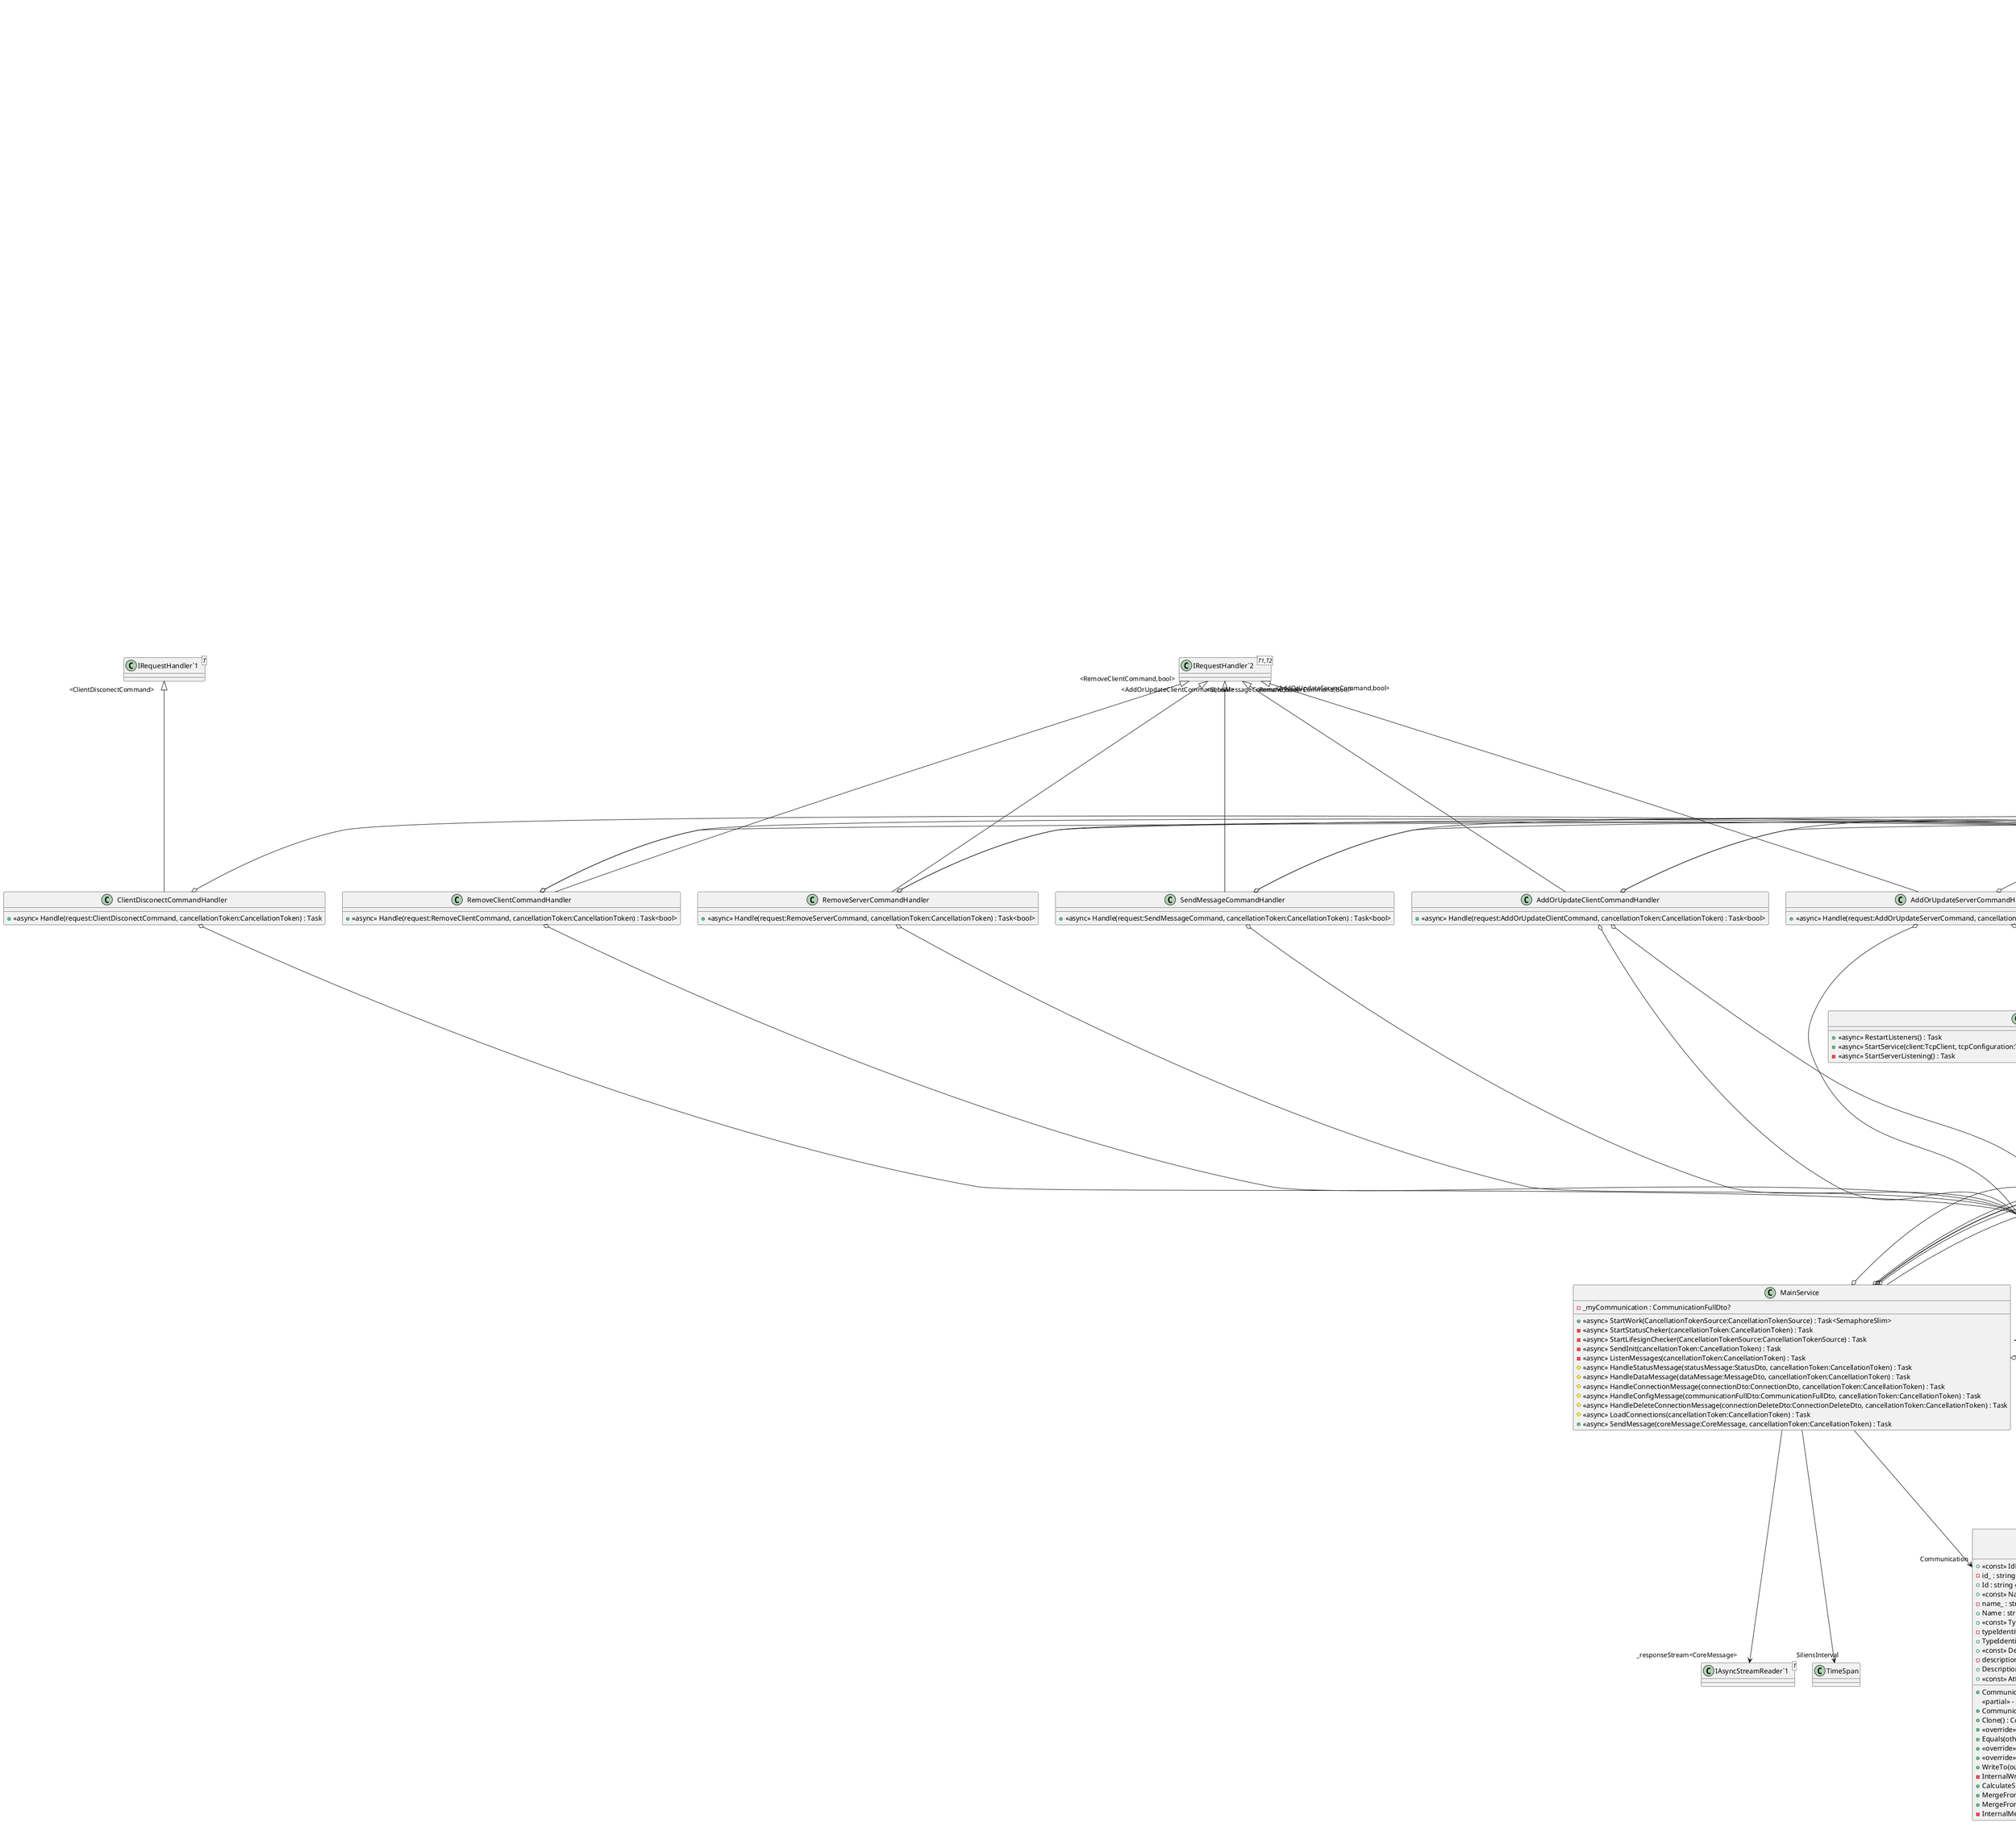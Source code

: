 @startuml
class AdapterConfiguration {
    + TimeToLiveSeconds : double <<get>> <<set>> = 20
}
class BaseConfiguration {
    + CoreBaseUrl : string <<get>> <<set>>
    + AdapterName : string <<get>> <<set>>
    + AdapterDescription : string <<get>> <<set>>
}
BaseConfiguration o-> "AdapterTypeId" Guid
class TcpConfiguration {
    + IsClient : bool = true
    + MessageDeviderRegex : string? = "\n"
    + MessageFixSize : int? = null
    + MessageDevicerByte : byte? = null
}
class ConvertationExtention <<static>> {
    + {static} GetModelFromAttributes(attributes:RepeatedField<AttributeDto>) : T
    + {static} SetValueFromAttributes(model:T, attributes:RepeatedField<AttributeDto>) : int
    + {static} GetAttributesFromModel(model:T, existing:RepeatedField<AttributeDto>, ignoreDefault:bool) : int
    + {static} AddOrUpdateAttribute(attributes:RepeatedField<AttributeDto>, name:string, value:string) : int
}
class DiExtention <<static>> {
    + {static} AddServices(services:IServiceCollection) : IServiceCollection
    + {static} AddSingletons(services:IServiceCollection) : IServiceCollection
    + {static} AddScopeds(services:IServiceCollection) : IServiceCollection
    + {static} AddGrpc(services:IServiceCollection) : IServiceCollection
    + {static} AddLogger(builder:WebApplicationBuilder) : void
}
interface IInitService {
}
IHostedService <|-- IInitService
IInitService --> "GetService" IMainService
interface IMainService {
    StartWork(CancellationTokenSource:CancellationTokenSource) : Task<SemaphoreSlim>
    SendMessage(coreMessage:CoreMessage, cancellationToken:CancellationToken) : Task
}
IMainService --> "Communication" CommunicationFullDto
interface ITcpClientService {
    StartWork(tcpClient:TcpClient, tcpConfiguration:TcpConfiguration, path:string, needRead:bool) : Task
    StartListen() : void
    StopListen() : void
    StopWork() : Task
    SendMessage(message:List<byte>) : Task<bool>
}
interface ITcpManager {
    RestartListeners() : Task
    StartService(client:TcpClient, tcpConfiguration:TcpConfiguration, path:string, needRead:bool) : Task<ITcpClientService>
}
class "ConcurrentDictionary`2"<T1,T2> {
}
ITcpManager --> "GetTcpListeners<Task<TcpClient>,TcpServerModel>" "ConcurrentDictionary`2"
ITcpManager --> "GetTcpServers<string,TcpServerModel>" "ConcurrentDictionary`2"
ITcpManager --> "GetTcpClients<string,TcpClientModel>" "ConcurrentDictionary`2"
class TcpManager {
    + <<async>> RestartListeners() : Task
    + <<async>> StartService(client:TcpClient, tcpConfiguration:TcpConfiguration, path:string, needRead:bool) : Task<ITcpClientService>
    - <<async>> StartServerListening() : Task
}
class "ILogger`1"<T> {
}
class "ConcurrentDictionary`2"<T1,T2> {
}
ITcpManager <|-- TcpManager
TcpManager o-> "_logger" ILogger
TcpManager o-> "_serviceProvider" IServiceProvider
TcpManager o-> "_tcpListeners<Task<TcpClient>,TcpServerModel>" "ConcurrentDictionary`2"
TcpManager o-> "_tcpServers<string,TcpServerModel>" "ConcurrentDictionary`2"
TcpManager o-> "_tcpClients<string,TcpClientModel>" "ConcurrentDictionary`2"
TcpManager o-> "_stopListeningTokenSource" CancellationTokenSource
TcpManager --> "GetTcpListeners<Task<TcpClient>,TcpServerModel>" "ConcurrentDictionary`2"
TcpManager --> "GetTcpServers<string,TcpServerModel>" "ConcurrentDictionary`2"
TcpManager --> "GetTcpClients<string,TcpClientModel>" "ConcurrentDictionary`2"
class InitService {
    # _mainService : IMainService?
    + <<async>> StartAsync(cancellationToken:CancellationToken) : Task
    + StopAsync(cancellationToken:CancellationToken) : Task
    - PingHost(nameOrAddress:string) : bool
}
class "ILogger`1"<T> {
}
IInitService <|-- InitService
InitService o-> "_logger" ILogger
InitService o-> "_serviceProvider" IServiceProvider
InitService o-> "_cancellationTokenSource" CancellationTokenSource
InitService --> "GetService" IMainService
class MainService {
    - _myCommunication : CommunicationFullDto?
    + <<async>> StartWork(CancellationTokenSource:CancellationTokenSource) : Task<SemaphoreSlim>
    - <<async>> StartStatusCheker(cancellationToken:CancellationToken) : Task
    - <<async>> StartLifesignChecker(CancellationTokenSource:CancellationTokenSource) : Task
    - <<async>> SendInit(cancellationToken:CancellationToken) : Task
    - <<async>> ListenMessages(cancellationToken:CancellationToken) : Task
    # <<async>> HandleStatusMessage(statusMessage:StatusDto, cancellationToken:CancellationToken) : Task
    # <<async>> HandleDataMessage(dataMessage:MessageDto, cancellationToken:CancellationToken) : Task
    # <<async>> HandleConnectionMessage(connectionDto:ConnectionDto, cancellationToken:CancellationToken) : Task
    # <<async>> HandleConfigMessage(communicationFullDto:CommunicationFullDto, cancellationToken:CancellationToken) : Task
    # <<async>> HandleDeleteConnectionMessage(connectionDeleteDto:ConnectionDeleteDto, cancellationToken:CancellationToken) : Task
    # <<async>> LoadConnections(cancellationToken:CancellationToken) : Task
    + <<async>> SendMessage(coreMessage:CoreMessage, cancellationToken:CancellationToken) : Task
}
class "ILogger`1"<T> {
}
class "IOptions`1"<T> {
}
class "IAsyncStreamReader`1"<T> {
}
IMainService <|-- MainService
MainService o-> "_logger" ILogger
MainService o-> "_mediator" IMediator
MainService o-> "_coreService" CoreServiceClient
MainService o-> "_baseConfig" BaseConfiguration
MainService o-> "_adapterConfig" AdapterConfiguration
MainService --> "_responseStream<CoreMessage>" "IAsyncStreamReader`1"
MainService o-> "_processSemaphore" SemaphoreSlim
MainService o-> "_lastSendMessage" DateTime
MainService o-> "_lastReceivedMessage" DateTime
MainService --> "Communication" CommunicationFullDto
MainService --> "SiliensInterval" TimeSpan
class TcpClientService {
    - _listening : bool = false
    - _path : string <<get>> <<set>>
    + <<async>> StartWork(tcpClient:TcpClient, tcpConfiguration:TcpConfiguration, path:string, needRead:bool) : Task
    + StartListen() : void
    + StopListen() : void
    + <<async>> StopWork() : Task
    + <<async>> SendMessage(message:List<byte>) : Task<bool>
    - <<async>> ListenMessages() : Task
    - <<async>> ExtractMessagesFromBufer() : Task<List<List<byte>>>
    - <<async>> HandleIncommingMessage(messageData:List<byte>) : Task
    - <<async>> ReadStream(networkStream:NetworkStream) : Task<bool>
}
class "ILogger`1"<T> {
}
class "List`1"<T> {
}
ITcpClientService <|-- TcpClientService
TcpClientService o-> "_logger" ILogger
TcpClientService o-> "_initService" IInitService
TcpClientService o-> "_mediator" IMediator
TcpClientService o-> "_cancellationTokenSource" CancellationTokenSource
TcpClientService o-> "_buffer<byte>" "List`1"
TcpClientService o-> "SendSemaphore" SemaphoreSlim
TcpClientService --> "_tcpConfiguration" TcpConfiguration
TcpClientService --> "_tcpClient" TcpClient
class AddOrUpdateClientCommand {
}
class "IRequest`1"<T> {
}
"IRequest`1" "<bool>" <|-- AddOrUpdateClientCommand
AddOrUpdateClientCommand --> "ConnectionDto" ConnectionDto
class AddOrUpdateServerCommand {
}
class "IRequest`1"<T> {
}
"IRequest`1" "<bool>" <|-- AddOrUpdateServerCommand
AddOrUpdateServerCommand --> "ConnectionDto" ConnectionDto
class ClientDisconectCommand {
    + Path : string <<get>> <<set>>
}
IRequest <|-- ClientDisconectCommand
ClientDisconectCommand --> "Client" ITcpClientService
class RemoveClientCommand {
    + Path : string <<get>> <<set>>
    + ConnectionId : string? <<get>> <<set>>
    + IsInput : bool <<get>> <<set>> = false
}
class "IRequest`1"<T> {
}
"IRequest`1" "<bool>" <|-- RemoveClientCommand
class RemoveServerCommand {
    + Path : string <<get>> <<set>>
    + ConnectionId : string? <<get>> <<set>>
    + IsInput : bool <<get>> <<set>> = false
}
class "IRequest`1"<T> {
}
"IRequest`1" "<bool>" <|-- RemoveServerCommand
class SendMessageCommand {
}
class "IRequest`1"<T> {
}
"IRequest`1" "<bool>" <|-- SendMessageCommand
SendMessageCommand --> "Message" MessageDto
class TcpClientModel {
}
TcpClientModel --> "InConnection" ConnectionDto
TcpClientModel --> "OutConnection" ConnectionDto
TcpClientModel --> "TcpConfiguration" TcpConfiguration
TcpClientModel --> "Client" ITcpClientService
class TcpServerModel {
}
class "Task`1"<T> {
}
class "List`1"<T> {
}
TcpServerModel --> "InConnection" ConnectionDto
TcpServerModel --> "OutConnection" ConnectionDto
TcpServerModel --> "TcpListener" TcpListener
TcpServerModel --> "TcpConfiguration" TcpConfiguration
TcpServerModel --> "ReceiveClientTask<TcpClient>" "Task`1"
TcpServerModel o-> "Clients<ITcpClientService>" "List`1"
class AddOrUpdateClientCommandHandler {
    + <<async>> Handle(request:AddOrUpdateClientCommand, cancellationToken:CancellationToken) : Task<bool>
}
class "ILogger`1"<T> {
}
class "IRequestHandler`2"<T1,T2> {
}
"IRequestHandler`2" "<AddOrUpdateClientCommand,bool>" <|-- AddOrUpdateClientCommandHandler
AddOrUpdateClientCommandHandler o-> "_logger" ILogger
AddOrUpdateClientCommandHandler o-> "_mediator" IMediator
AddOrUpdateClientCommandHandler o-> "_tcpManager" ITcpManager
AddOrUpdateClientCommandHandler o-> "_initService" IInitService
class AddOrUpdateServerCommandHandler {
    + <<async>> Handle(request:AddOrUpdateServerCommand, cancellationToken:CancellationToken) : Task<bool>
}
class "ILogger`1"<T> {
}
class "IRequestHandler`2"<T1,T2> {
}
"IRequestHandler`2" "<AddOrUpdateServerCommand,bool>" <|-- AddOrUpdateServerCommandHandler
AddOrUpdateServerCommandHandler o-> "_logger" ILogger
AddOrUpdateServerCommandHandler o-> "_mediator" IMediator
AddOrUpdateServerCommandHandler o-> "_tcpManager" ITcpManager
AddOrUpdateServerCommandHandler o-> "_initService" IInitService
class ClientDisconectCommandHandler {
    + <<async>> Handle(request:ClientDisconectCommand, cancellationToken:CancellationToken) : Task
}
class "ILogger`1"<T> {
}
class "IRequestHandler`1"<T> {
}
"IRequestHandler`1" "<ClientDisconectCommand>" <|-- ClientDisconectCommandHandler
ClientDisconectCommandHandler o-> "_logger" ILogger
ClientDisconectCommandHandler o-> "_tcpManager" ITcpManager
class RemoveClientCommandHandler {
    + <<async>> Handle(request:RemoveClientCommand, cancellationToken:CancellationToken) : Task<bool>
}
class "ILogger`1"<T> {
}
class "IRequestHandler`2"<T1,T2> {
}
"IRequestHandler`2" "<RemoveClientCommand,bool>" <|-- RemoveClientCommandHandler
RemoveClientCommandHandler o-> "_logger" ILogger
RemoveClientCommandHandler o-> "_initService" IInitService
RemoveClientCommandHandler o-> "_tcpManager" ITcpManager
class RemoveServerCommandHandler {
    + <<async>> Handle(request:RemoveServerCommand, cancellationToken:CancellationToken) : Task<bool>
}
class "ILogger`1"<T> {
}
class "IRequestHandler`2"<T1,T2> {
}
"IRequestHandler`2" "<RemoveServerCommand,bool>" <|-- RemoveServerCommandHandler
RemoveServerCommandHandler o-> "_logger" ILogger
RemoveServerCommandHandler o-> "_initService" IInitService
RemoveServerCommandHandler o-> "_tcpManager" ITcpManager
class SendMessageCommandHandler {
    + <<async>> Handle(request:SendMessageCommand, cancellationToken:CancellationToken) : Task<bool>
}
class "ILogger`1"<T> {
}
class "IRequestHandler`2"<T1,T2> {
}
"IRequestHandler`2" "<SendMessageCommand,bool>" <|-- SendMessageCommandHandler
SendMessageCommandHandler o-> "_logger" ILogger
SendMessageCommandHandler o-> "_initService" IInitService
SendMessageCommandHandler o-> "_tcpManager" ITcpManager
class CoreServiceReflection <<static>> <<partial>> {
    {static} - CoreServiceReflection()
}
class CoreMessage <<sealed>> <<partial>> {
    + CoreMessage()
    <<partial>> - OnConstruction() : void
    + CoreMessage(other:CoreMessage)
    + Clone() : CoreMessage
    + <<const>> StatusDtoFieldNumber : int = 1
    + <<const>> ConfigFieldNumber : int = 2
    + <<const>> ConnectionFieldNumber : int = 3
    + <<const>> MessageFieldNumber : int = 4
    + <<const>> DeletedConnectionFieldNumber : int = 5
    - body_ : object
    + ClearBody() : void
    + <<override>> Equals(other:object) : bool
    + Equals(other:CoreMessage) : bool
    + <<override>> GetHashCode() : int
    + <<override>> ToString() : string
    + WriteTo(output:pb::CodedOutputStream) : void
    - InternalWriteTo(output:pb::WriteContext) : void
    + CalculateSize() : int
    + MergeFrom(other:CoreMessage) : void
    + MergeFrom(input:pb::CodedInputStream) : void
    - InternalMergeFrom(input:pb::ParseContext) : void
}
class AdapterMessage <<sealed>> <<partial>> {
    + AdapterMessage()
    <<partial>> - OnConstruction() : void
    + AdapterMessage(other:AdapterMessage)
    + Clone() : AdapterMessage
    + <<const>> AdapterIdFieldNumber : int = 1
    - adapterId_ : string = ""
    + AdapterId : string <<get>> <<set>>
    + <<const>> MessageFieldNumber : int = 2
    + <<override>> Equals(other:object) : bool
    + Equals(other:AdapterMessage) : bool
    + <<override>> GetHashCode() : int
    + <<override>> ToString() : string
    + WriteTo(output:pb::CodedOutputStream) : void
    - InternalWriteTo(output:pb::WriteContext) : void
    + CalculateSize() : int
    + MergeFrom(other:AdapterMessage) : void
    + MergeFrom(input:pb::CodedInputStream) : void
    - InternalMergeFrom(input:pb::ParseContext) : void
}
class ConnectionsList <<sealed>> <<partial>> {
    + ConnectionsList()
    <<partial>> - OnConstruction() : void
    + ConnectionsList(other:ConnectionsList)
    + Clone() : ConnectionsList
    + <<const>> ConnectionsFieldNumber : int = 1
    + <<override>> Equals(other:object) : bool
    + Equals(other:ConnectionsList) : bool
    + <<override>> GetHashCode() : int
    + <<override>> ToString() : string
    + WriteTo(output:pb::CodedOutputStream) : void
    - InternalWriteTo(output:pb::WriteContext) : void
    + CalculateSize() : int
    + MergeFrom(other:ConnectionsList) : void
    + MergeFrom(input:pb::CodedInputStream) : void
    - InternalMergeFrom(input:pb::ParseContext) : void
}
class StatusDto <<sealed>> <<partial>> {
    + StatusDto()
    <<partial>> - OnConstruction() : void
    + StatusDto(other:StatusDto)
    + Clone() : StatusDto
    + <<const>> StatusFieldNumber : int = 1
    - status_ : bool
    + Status : bool <<get>> <<set>>
    + <<const>> DataFieldNumber : int = 2
    - data_ : string = ""
    + Data : string <<get>> <<set>>
    + <<override>> Equals(other:object) : bool
    + Equals(other:StatusDto) : bool
    + <<override>> GetHashCode() : int
    + <<override>> ToString() : string
    + WriteTo(output:pb::CodedOutputStream) : void
    - InternalWriteTo(output:pb::WriteContext) : void
    + CalculateSize() : int
    + MergeFrom(other:StatusDto) : void
    + MergeFrom(input:pb::CodedInputStream) : void
    - InternalMergeFrom(input:pb::ParseContext) : void
}
class AttributeDto <<sealed>> <<partial>> {
    + AttributeDto()
    <<partial>> - OnConstruction() : void
    + AttributeDto(other:AttributeDto)
    + Clone() : AttributeDto
    + <<const>> NameFieldNumber : int = 1
    - name_ : string = ""
    + Name : string <<get>> <<set>>
    + <<const>> ValueFieldNumber : int = 2
    - value_ : string = ""
    + Value : string <<get>> <<set>>
    + <<override>> Equals(other:object) : bool
    + Equals(other:AttributeDto) : bool
    + <<override>> GetHashCode() : int
    + <<override>> ToString() : string
    + WriteTo(output:pb::CodedOutputStream) : void
    - InternalWriteTo(output:pb::WriteContext) : void
    + CalculateSize() : int
    + MergeFrom(other:AttributeDto) : void
    + MergeFrom(input:pb::CodedInputStream) : void
    - InternalMergeFrom(input:pb::ParseContext) : void
}
class CommunicationDto <<sealed>> <<partial>> {
    + CommunicationDto()
    <<partial>> - OnConstruction() : void
    + CommunicationDto(other:CommunicationDto)
    + Clone() : CommunicationDto
    + <<const>> NameFieldNumber : int = 1
    - name_ : string = ""
    + Name : string <<get>> <<set>>
    + <<const>> TypeIdentifierFieldNumber : int = 2
    - typeIdentifier_ : string = ""
    + TypeIdentifier : string <<get>> <<set>>
    + <<const>> DescriptionFieldNumber : int = 3
    - description_ : string = ""
    + Description : string <<get>> <<set>>
    + <<override>> Equals(other:object) : bool
    + Equals(other:CommunicationDto) : bool
    + <<override>> GetHashCode() : int
    + <<override>> ToString() : string
    + WriteTo(output:pb::CodedOutputStream) : void
    - InternalWriteTo(output:pb::WriteContext) : void
    + CalculateSize() : int
    + MergeFrom(other:CommunicationDto) : void
    + MergeFrom(input:pb::CodedInputStream) : void
    - InternalMergeFrom(input:pb::ParseContext) : void
}
class CommunicationSmallDto <<sealed>> <<partial>> {
    + CommunicationSmallDto()
    <<partial>> - OnConstruction() : void
    + CommunicationSmallDto(other:CommunicationSmallDto)
    + Clone() : CommunicationSmallDto
    + <<const>> IdFieldNumber : int = 1
    - id_ : string = ""
    + Id : string <<get>> <<set>>
    + <<override>> Equals(other:object) : bool
    + Equals(other:CommunicationSmallDto) : bool
    + <<override>> GetHashCode() : int
    + <<override>> ToString() : string
    + WriteTo(output:pb::CodedOutputStream) : void
    - InternalWriteTo(output:pb::WriteContext) : void
    + CalculateSize() : int
    + MergeFrom(other:CommunicationSmallDto) : void
    + MergeFrom(input:pb::CodedInputStream) : void
    - InternalMergeFrom(input:pb::ParseContext) : void
}
class CommunicationFullDto <<sealed>> <<partial>> {
    + CommunicationFullDto()
    <<partial>> - OnConstruction() : void
    + CommunicationFullDto(other:CommunicationFullDto)
    + Clone() : CommunicationFullDto
    + <<const>> IdFieldNumber : int = 1
    - id_ : string = ""
    + Id : string <<get>> <<set>>
    + <<const>> NameFieldNumber : int = 2
    - name_ : string = ""
    + Name : string <<get>> <<set>>
    + <<const>> TypeIdentifierFieldNumber : int = 3
    - typeIdentifier_ : string = ""
    + TypeIdentifier : string <<get>> <<set>>
    + <<const>> DescriptionFieldNumber : int = 4
    - description_ : string = ""
    + Description : string <<get>> <<set>>
    + <<const>> AttributesFieldNumber : int = 5
    + <<override>> Equals(other:object) : bool
    + Equals(other:CommunicationFullDto) : bool
    + <<override>> GetHashCode() : int
    + <<override>> ToString() : string
    + WriteTo(output:pb::CodedOutputStream) : void
    - InternalWriteTo(output:pb::WriteContext) : void
    + CalculateSize() : int
    + MergeFrom(other:CommunicationFullDto) : void
    + MergeFrom(input:pb::CodedInputStream) : void
    - InternalMergeFrom(input:pb::ParseContext) : void
}
class ConnectionDto <<sealed>> <<partial>> {
    + ConnectionDto()
    <<partial>> - OnConstruction() : void
    + ConnectionDto(other:ConnectionDto)
    + Clone() : ConnectionDto
    + <<const>> IdFieldNumber : int = 1
    - id_ : string = ""
    + Id : string <<get>> <<set>>
    + <<const>> NameFieldNumber : int = 2
    - name_ : string = ""
    + Name : string <<get>> <<set>>
    + <<const>> PathFieldNumber : int = 3
    - path_ : string = ""
    + Path : string <<get>> <<set>>
    + <<const>> IsInputFieldNumber : int = 4
    - isInput_ : bool
    + IsInput : bool <<get>> <<set>>
    + <<const>> AttributesFieldNumber : int = 5
    + <<override>> Equals(other:object) : bool
    + Equals(other:ConnectionDto) : bool
    + <<override>> GetHashCode() : int
    + <<override>> ToString() : string
    + WriteTo(output:pb::CodedOutputStream) : void
    - InternalWriteTo(output:pb::WriteContext) : void
    + CalculateSize() : int
    + MergeFrom(other:ConnectionDto) : void
    + MergeFrom(input:pb::CodedInputStream) : void
    - InternalMergeFrom(input:pb::ParseContext) : void
}
class ConnectionDeleteDto <<sealed>> <<partial>> {
    + ConnectionDeleteDto()
    <<partial>> - OnConstruction() : void
    + ConnectionDeleteDto(other:ConnectionDeleteDto)
    + Clone() : ConnectionDeleteDto
    + <<const>> IdFieldNumber : int = 1
    - id_ : string = ""
    + Id : string <<get>> <<set>>
    + <<const>> PathFieldNumber : int = 2
    - path_ : string = ""
    + Path : string <<get>> <<set>>
    + <<const>> IsInputFieldNumber : int = 3
    - isInput_ : bool
    + IsInput : bool <<get>> <<set>>
    + <<override>> Equals(other:object) : bool
    + Equals(other:ConnectionDeleteDto) : bool
    + <<override>> GetHashCode() : int
    + <<override>> ToString() : string
    + WriteTo(output:pb::CodedOutputStream) : void
    - InternalWriteTo(output:pb::WriteContext) : void
    + CalculateSize() : int
    + MergeFrom(other:ConnectionDeleteDto) : void
    + MergeFrom(input:pb::CodedInputStream) : void
    - InternalMergeFrom(input:pb::ParseContext) : void
}
class MessageDto <<sealed>> <<partial>> {
    + MessageDto()
    <<partial>> - OnConstruction() : void
    + MessageDto(other:MessageDto)
    + Clone() : MessageDto
    + <<const>> PathFieldNumber : int = 1
    - path_ : string = ""
    + Path : string <<get>> <<set>>
    + <<const>> DataFieldNumber : int = 2
    + <<const>> HeadersFieldNumber : int = 3
    + <<override>> Equals(other:object) : bool
    + Equals(other:MessageDto) : bool
    + <<override>> GetHashCode() : int
    + <<override>> ToString() : string
    + WriteTo(output:pb::CodedOutputStream) : void
    - InternalWriteTo(output:pb::WriteContext) : void
    + CalculateSize() : int
    + MergeFrom(other:MessageDto) : void
    + MergeFrom(input:pb::CodedInputStream) : void
    - InternalMergeFrom(input:pb::ParseContext) : void
}
class "IMessage`1"<T> {
}
enum BodyOneofCase {
    None= 0,
    StatusDto= 1,
    Config= 2,
    Connection= 3,
    Message= 4,
    DeletedConnection= 5,
}
CoreMessage o-> "bodyCase_" BodyOneofCase
CoreMessage --> "BodyCase" BodyOneofCase
CoreMessage +-- BodyOneofCase
class CoreService <<static>> <<partial>> {
    {static} <<readonly>> - __ServiceName : string = "Core.CoreService"
    {static} - __Helper_SerializeMessage(message:global::Google.Protobuf.IMessage, context:grpc::SerializationContext) : void
    {static} - __Helper_DeserializeMessage(context:grpc::DeserializationContext, parser:global::Google.Protobuf.MessageParser<T>) : T
    + {static} BindService(serviceImpl:CoreServiceBase) : grpc::ServerServiceDefinition
    + {static} BindService(serviceBinder:grpc::ServiceBinderBase, serviceImpl:CoreServiceBase) : void
}
class "__Helper_MessageCache`1"<T> <<static>> {
    + {static} <<readonly>> IsBufferMessage : bool
}
abstract class CoreServiceBase <<partial>> {
    + <<virtual>> Init(request:global::Protos.CommunicationDto, context:grpc::ServerCallContext) : global::System.Threading.Tasks.Task<global::Protos.CommunicationFullDto>
    + <<virtual>> Connect(request:global::Protos.CommunicationSmallDto, responseStream:grpc::IServerStreamWriter<global::Protos.CoreMessage>, context:grpc::ServerCallContext) : global::System.Threading.Tasks.Task
    + <<virtual>> SendAdapterMessage(request:global::Protos.AdapterMessage, context:grpc::ServerCallContext) : global::System.Threading.Tasks.Task<global::Protos.StatusDto>
    + <<virtual>> LoadInConnections(request:global::Protos.CommunicationSmallDto, context:grpc::ServerCallContext) : global::System.Threading.Tasks.Task<global::Protos.ConnectionsList>
    + <<virtual>> LoadOutConnections(request:global::Protos.CommunicationSmallDto, context:grpc::ServerCallContext) : global::System.Threading.Tasks.Task<global::Protos.ConnectionsList>
    + <<virtual>> Disconnect(request:global::Protos.CommunicationSmallDto, context:grpc::ServerCallContext) : global::System.Threading.Tasks.Task<global::Google.Protobuf.WellKnownTypes.Empty>
}
class CoreServiceClient <<partial>> {
    + CoreServiceClient(channel:grpc::ChannelBase)
    + CoreServiceClient(callInvoker:grpc::CallInvoker)
    # CoreServiceClient()
    # CoreServiceClient(configuration:ClientBaseConfiguration)
    + <<virtual>> Init(request:global::Protos.CommunicationDto, headers:grpc::Metadata, deadline:global::System.DateTime?, cancellationToken:global::System.Threading.CancellationToken) : global::Protos.CommunicationFullDto
    + <<virtual>> Init(request:global::Protos.CommunicationDto, options:grpc::CallOptions) : global::Protos.CommunicationFullDto
    + <<virtual>> InitAsync(request:global::Protos.CommunicationDto, headers:grpc::Metadata, deadline:global::System.DateTime?, cancellationToken:global::System.Threading.CancellationToken) : grpc::AsyncUnaryCall<global::Protos.CommunicationFullDto>
    + <<virtual>> InitAsync(request:global::Protos.CommunicationDto, options:grpc::CallOptions) : grpc::AsyncUnaryCall<global::Protos.CommunicationFullDto>
    + <<virtual>> Connect(request:global::Protos.CommunicationSmallDto, headers:grpc::Metadata, deadline:global::System.DateTime?, cancellationToken:global::System.Threading.CancellationToken) : grpc::AsyncServerStreamingCall<global::Protos.CoreMessage>
    + <<virtual>> Connect(request:global::Protos.CommunicationSmallDto, options:grpc::CallOptions) : grpc::AsyncServerStreamingCall<global::Protos.CoreMessage>
    + <<virtual>> SendAdapterMessage(request:global::Protos.AdapterMessage, headers:grpc::Metadata, deadline:global::System.DateTime?, cancellationToken:global::System.Threading.CancellationToken) : global::Protos.StatusDto
    + <<virtual>> SendAdapterMessage(request:global::Protos.AdapterMessage, options:grpc::CallOptions) : global::Protos.StatusDto
    + <<virtual>> SendAdapterMessageAsync(request:global::Protos.AdapterMessage, headers:grpc::Metadata, deadline:global::System.DateTime?, cancellationToken:global::System.Threading.CancellationToken) : grpc::AsyncUnaryCall<global::Protos.StatusDto>
    + <<virtual>> SendAdapterMessageAsync(request:global::Protos.AdapterMessage, options:grpc::CallOptions) : grpc::AsyncUnaryCall<global::Protos.StatusDto>
    + <<virtual>> LoadInConnections(request:global::Protos.CommunicationSmallDto, headers:grpc::Metadata, deadline:global::System.DateTime?, cancellationToken:global::System.Threading.CancellationToken) : global::Protos.ConnectionsList
    + <<virtual>> LoadInConnections(request:global::Protos.CommunicationSmallDto, options:grpc::CallOptions) : global::Protos.ConnectionsList
    + <<virtual>> LoadInConnectionsAsync(request:global::Protos.CommunicationSmallDto, headers:grpc::Metadata, deadline:global::System.DateTime?, cancellationToken:global::System.Threading.CancellationToken) : grpc::AsyncUnaryCall<global::Protos.ConnectionsList>
    + <<virtual>> LoadInConnectionsAsync(request:global::Protos.CommunicationSmallDto, options:grpc::CallOptions) : grpc::AsyncUnaryCall<global::Protos.ConnectionsList>
    + <<virtual>> LoadOutConnections(request:global::Protos.CommunicationSmallDto, headers:grpc::Metadata, deadline:global::System.DateTime?, cancellationToken:global::System.Threading.CancellationToken) : global::Protos.ConnectionsList
    + <<virtual>> LoadOutConnections(request:global::Protos.CommunicationSmallDto, options:grpc::CallOptions) : global::Protos.ConnectionsList
    + <<virtual>> LoadOutConnectionsAsync(request:global::Protos.CommunicationSmallDto, headers:grpc::Metadata, deadline:global::System.DateTime?, cancellationToken:global::System.Threading.CancellationToken) : grpc::AsyncUnaryCall<global::Protos.ConnectionsList>
    + <<virtual>> LoadOutConnectionsAsync(request:global::Protos.CommunicationSmallDto, options:grpc::CallOptions) : grpc::AsyncUnaryCall<global::Protos.ConnectionsList>
    + <<virtual>> Disconnect(request:global::Protos.CommunicationSmallDto, headers:grpc::Metadata, deadline:global::System.DateTime?, cancellationToken:global::System.Threading.CancellationToken) : global::Google.Protobuf.WellKnownTypes.Empty
    + <<virtual>> Disconnect(request:global::Protos.CommunicationSmallDto, options:grpc::CallOptions) : global::Google.Protobuf.WellKnownTypes.Empty
    + <<virtual>> DisconnectAsync(request:global::Protos.CommunicationSmallDto, headers:grpc::Metadata, deadline:global::System.DateTime?, cancellationToken:global::System.Threading.CancellationToken) : grpc::AsyncUnaryCall<global::Google.Protobuf.WellKnownTypes.Empty>
    + <<virtual>> DisconnectAsync(request:global::Protos.CommunicationSmallDto, options:grpc::CallOptions) : grpc::AsyncUnaryCall<global::Google.Protobuf.WellKnownTypes.Empty>
    # <<override>> NewInstance(configuration:ClientBaseConfiguration) : CoreServiceClient
}
class "ClientBase`1"<T> {
}
CoreService +-- "__Helper_MessageCache`1"
CoreService +-- CoreServiceBase
CoreService +-- CoreServiceClient
@enduml
